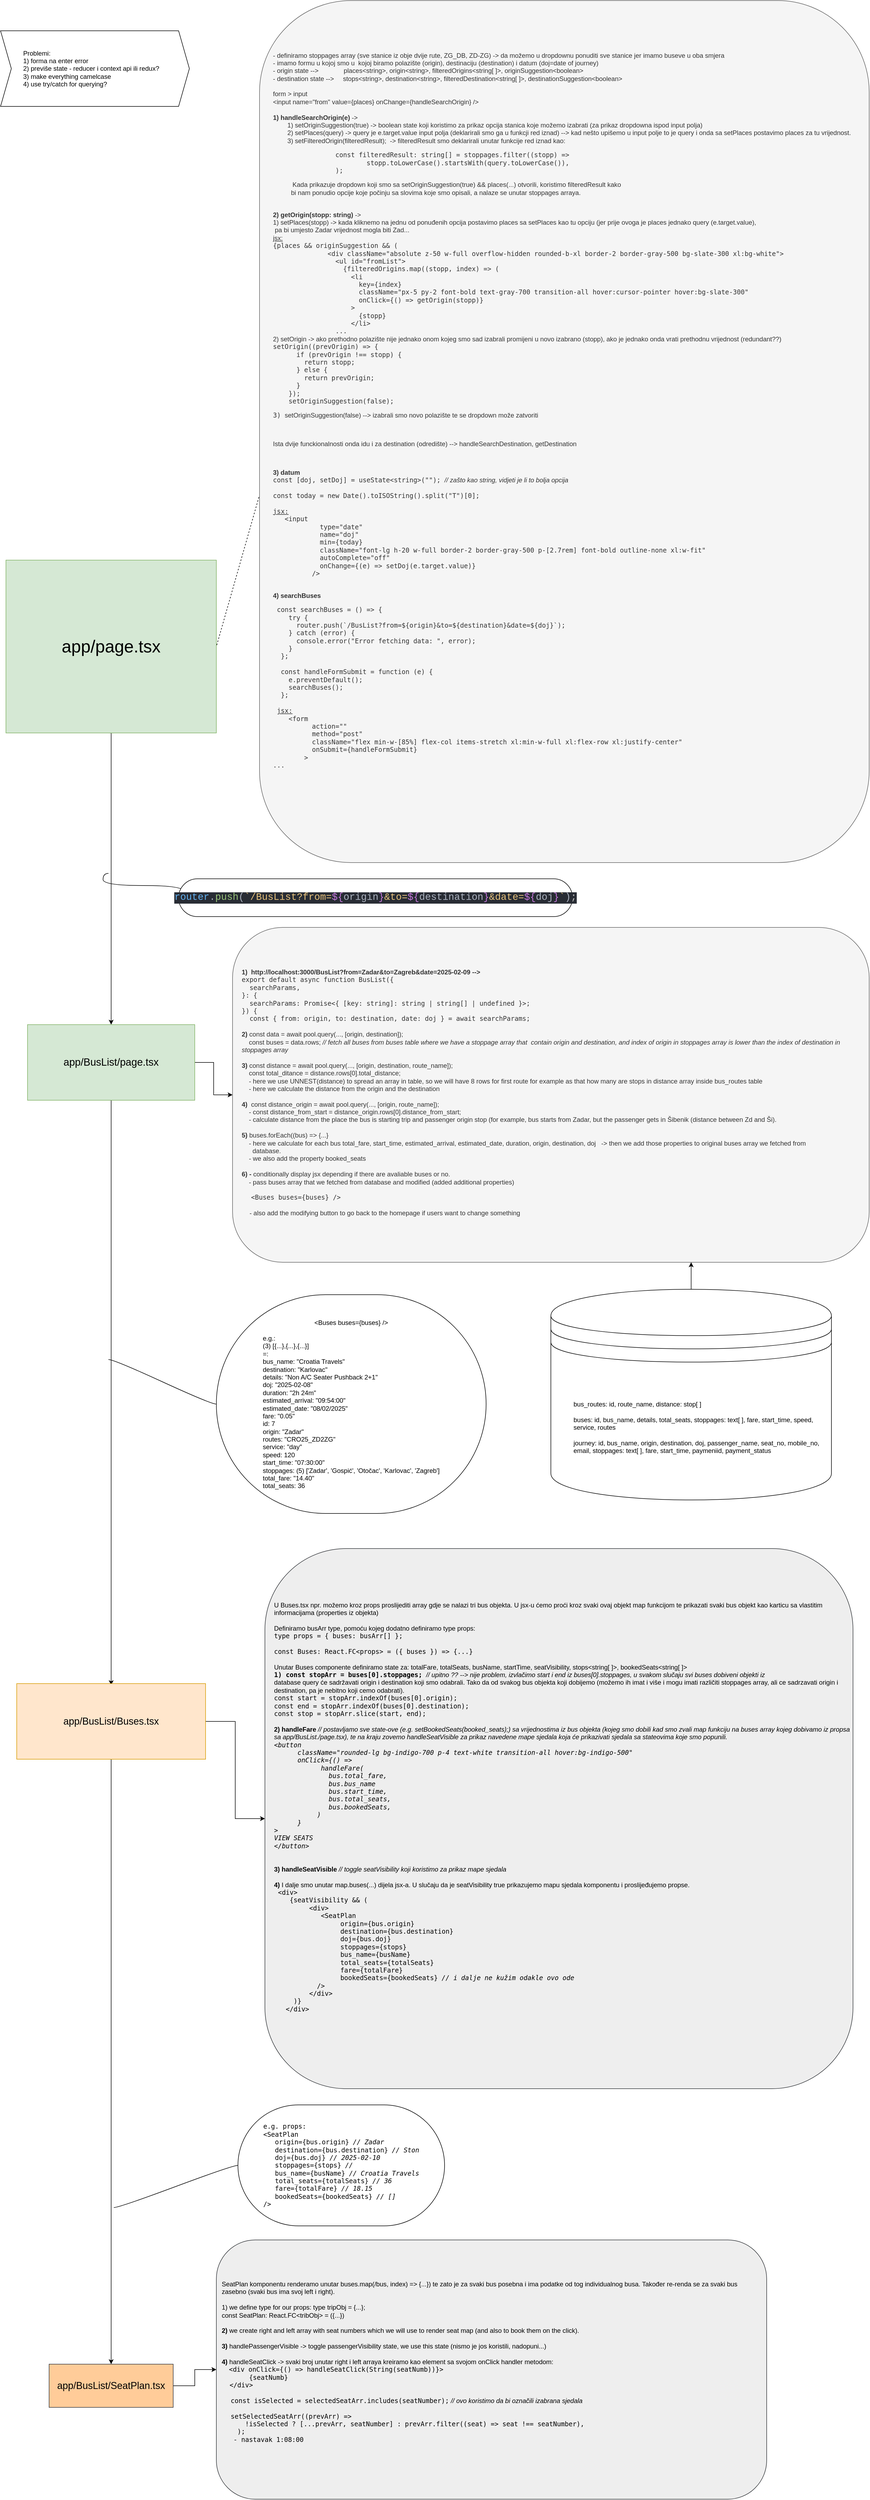 <mxfile version="26.0.11">
  <diagram name="Page-1" id="hDBnATX-_rqYMnIlR0UH">
    <mxGraphModel dx="1647" dy="5515" grid="1" gridSize="10" guides="1" tooltips="1" connect="1" arrows="1" fold="1" page="1" pageScale="1" pageWidth="827" pageHeight="1169" math="0" shadow="0">
      <root>
        <mxCell id="0" />
        <mxCell id="1" parent="0" />
        <mxCell id="zUcGBLIIrt0SRUpq_5Xp-20" style="edgeStyle=orthogonalEdgeStyle;rounded=0;orthogonalLoop=1;jettySize=auto;html=1;entryX=0.5;entryY=0;entryDx=0;entryDy=0;" parent="1" source="zUcGBLIIrt0SRUpq_5Xp-2" target="zUcGBLIIrt0SRUpq_5Xp-18" edge="1">
          <mxGeometry relative="1" as="geometry" />
        </mxCell>
        <mxCell id="zUcGBLIIrt0SRUpq_5Xp-2" value="&lt;font style=&quot;font-size: 32px;&quot;&gt;app/page.tsx&lt;/font&gt;" style="rounded=0;whiteSpace=wrap;html=1;fillColor=#d5e8d4;strokeColor=#82b366;align=center;" parent="1" vertex="1">
          <mxGeometry x="50" y="-3640" width="390" height="320" as="geometry" />
        </mxCell>
        <mxCell id="zUcGBLIIrt0SRUpq_5Xp-6" value="- definiramo stoppages array (sve stanice iz obje dvije rute, ZG_DB, ZD-ZG) -&amp;gt; da možemo u dropdownu ponuditi sve stanice jer imamo buseve u oba smjera&lt;br&gt;- imamo formu u kojoj smo u&amp;nbsp; kojoj biramo polazište (origin), destinaciju (destination) i datum (doj=date of journey)&lt;br&gt;- origin state --&amp;gt;&amp;nbsp; &amp;nbsp; &amp;nbsp; &amp;nbsp; &amp;nbsp; &amp;nbsp; &amp;nbsp; places&amp;lt;string&amp;gt;, origin&amp;lt;string&amp;gt;, filteredOrigins&amp;lt;string[ ]&amp;gt;, originSuggestion&amp;lt;boolean&amp;gt;&lt;br&gt;&lt;div&gt;- destination state --&amp;gt;&amp;nbsp; &amp;nbsp; &amp;nbsp;stops&amp;lt;string&amp;gt;, destination&amp;lt;string&amp;gt;, filteredDestination&amp;lt;string[ ]&amp;gt;, destinationSuggestion&amp;lt;boolean&amp;gt;&lt;br&gt;&lt;br&gt;form &amp;gt; input&lt;br&gt;&amp;lt;input name=&quot;from&quot; value={places} onChange={handleSearchOrigin} /&amp;gt;&lt;br&gt;&lt;br&gt;&lt;b&gt;1) handleSearchOrigin(e)&amp;nbsp;&lt;/b&gt;-&amp;gt;&amp;nbsp;&lt;br&gt;&lt;span style=&quot;white-space: pre;&quot;&gt;&#x9;&lt;/span&gt;1) setOriginSuggestion(true) -&amp;gt; boolean state koji koristimo za prikaz opcija stanica koje možemo izabrati (za prikaz dropdowna ispod input polja)&lt;br&gt;&lt;span style=&quot;white-space: pre;&quot;&gt;&#x9;&lt;/span&gt;2) setPlaces(query) -&amp;gt; query je e.target.value input polja (deklarirali smo ga u funkcji red iznad) --&amp;gt; kad nešto upišemo u input polje to je query i onda sa setPlaces postavimo places za tu vrijednost.&lt;br&gt;&lt;/div&gt;&lt;div&gt;&lt;span style=&quot;white-space: pre;&quot;&gt;&#x9;&lt;/span&gt;3) setFilteredOrigin(filteredResult);&amp;nbsp; -&amp;gt; filteredResult smo deklarirali unutar funkcije red iznad kao:&amp;nbsp;&lt;br&gt;&lt;pre&gt;&lt;span style=&quot;white-space: pre;&quot;&gt;&#x9;&lt;/span&gt;&lt;span style=&quot;white-space: pre;&quot;&gt;&#x9;&lt;/span&gt;&lt;span style=&quot;background-color: transparent;&quot;&gt;const filteredResult: string[] = stoppages.filter((stopp) =&amp;gt;&lt;br&gt;      &lt;span style=&quot;white-space: pre;&quot;&gt;&#x9;&lt;/span&gt;&lt;span style=&quot;white-space: pre;&quot;&gt;&#x9;&lt;/span&gt;&lt;span style=&quot;white-space: pre;&quot;&gt;&#x9;&lt;/span&gt;stopp.toLowerCase().startsWith(query.toLowerCase()),&lt;br&gt;    &lt;span style=&quot;white-space: pre;&quot;&gt;&#x9;&lt;/span&gt;&lt;span style=&quot;white-space: pre;&quot;&gt;&#x9;&lt;/span&gt;);&lt;/span&gt;&lt;/pre&gt;&lt;pre&gt;&lt;p&gt;&lt;span style=&quot;background-color: transparent;&quot;&gt;     &lt;font face=&quot;Helvetica&quot;&gt;Kada prikazuje dropdown koji smo sa setOriginSuggestion(true) &amp;amp;&amp;amp; places(...) otvorili, koristimo filteredResult kako &lt;br&gt;          bi nam ponudio opcije koje počinju sa slovima koje smo opisali, a nalaze se unutar stoppages arraya.&lt;br&gt;&lt;br&gt;&lt;/font&gt;&lt;/span&gt;&lt;/p&gt;&lt;p&gt;&lt;span style=&quot;background-color: transparent;&quot;&gt;&lt;b style=&quot;font-family: Helvetica;&quot;&gt;2) getOrigin(stopp: string) &lt;/b&gt;&lt;font face=&quot;Helvetica&quot;&gt;-&amp;gt;&lt;br&gt;1) setPlaces(stopp) -&amp;gt; kada kliknemo na jednu od ponuđenih opcija postavimo places sa setPlaces kao tu opciju (jer prije ovoga je places jednako query (e.target.value),&lt;br&gt; pa bi umjesto Zadar vrijednost mogla biti Zad...&lt;br&gt;&lt;u&gt;jsx:&lt;/u&gt;&lt;br&gt;&lt;/font&gt;&lt;font data-font-src=&quot;https://fonts.googleapis.com/css?family=Monospace&quot; face=&quot;Monospace&quot;&gt;{places &amp;amp;&amp;amp; originSuggestion &amp;amp;&amp;amp; (&lt;br&gt;              &amp;lt;div className=&quot;absolute z-50 w-full overflow-hidden rounded-b-xl border-2 border-gray-500 bg-slate-300 xl:bg-white&quot;&amp;gt;&lt;br&gt;                &amp;lt;ul id=&quot;fromList&quot;&amp;gt;&lt;br&gt;                  {filteredOrigins.map((stopp, index) =&amp;gt; (&lt;br&gt;                    &amp;lt;li&lt;br&gt;                      key={index}&lt;br&gt;                      className=&quot;px-5 py-2 font-bold text-gray-700 transition-all hover:cursor-pointer hover:bg-slate-300&quot;&lt;br&gt;                      onClick={() =&amp;gt; getOrigin(stopp)}&lt;br&gt;                    &amp;gt;&lt;br&gt;                      {stopp}&lt;br&gt;                    &amp;lt;/li&amp;gt;&lt;br&gt;                ...&lt;br&gt;&lt;/font&gt;&lt;font face=&quot;Helvetica&quot;&gt;2) setOrigin -&amp;gt; ako prethodno polazište nije jednako onom kojeg smo sad izabrali promijeni u novo izabrano (stopp), ako je jednako onda vrati prethodnu vrijednost (redundant??)&lt;br&gt;&lt;/font&gt;setOrigin((prevOrigin) =&amp;gt; {&lt;br&gt;      if (prevOrigin !== stopp) {&lt;br&gt;        return stopp;&lt;br&gt;      } else {&lt;br&gt;        return prevOrigin;&lt;br&gt;      }&lt;br&gt;    });&lt;br&gt;    setOriginSuggestion(false);&lt;font face=&quot;Helvetica&quot;&gt;&lt;br&gt;&lt;/font&gt;&lt;/span&gt;&lt;/p&gt;&lt;p&gt;&lt;span style=&quot;background-color: transparent;&quot;&gt;3) &lt;font face=&quot;Helvetica&quot;&gt;setOriginSuggestion(false) --&amp;gt; &lt;/font&gt;&lt;font face=&quot;Helvetica&quot;&gt;izabrali smo novo polazište te se dropdown može zatvoriti&lt;/font&gt;&lt;/span&gt;&lt;/p&gt;&lt;p&gt;&lt;span style=&quot;background-color: transparent;&quot;&gt;&lt;font face=&quot;Helvetica&quot;&gt;&lt;br&gt;&lt;/font&gt;&lt;/span&gt;&lt;/p&gt;&lt;p&gt;&lt;span style=&quot;background-color: transparent;&quot;&gt;&lt;font face=&quot;Helvetica&quot;&gt;Ista dvije funckionalnosti onda idu i za destination (odredište) --&amp;gt; handleSearchDestination, getDestination&lt;/font&gt;&lt;/span&gt;&lt;/p&gt;&lt;p&gt;&lt;span style=&quot;background-color: transparent;&quot;&gt;&lt;br&gt;&lt;/span&gt;&lt;/p&gt;&lt;p&gt;&lt;b&gt;&lt;font face=&quot;Helvetica&quot;&gt;3) datum&lt;/font&gt;&lt;br&gt;&lt;/b&gt;const [doj, setDoj] = useState&amp;lt;string&amp;gt;(&quot;&quot;); &lt;font face=&quot;Helvetica&quot;&gt;&lt;i&gt;// zašto kao string, vidjeti je li to bolja opcija&lt;/i&gt;&lt;/font&gt;&lt;br&gt;&lt;br&gt;const today = new Date().toISOString().split(&quot;T&quot;)[0];&lt;br&gt;&lt;br&gt;&lt;u&gt;jsx:&lt;/u&gt;&lt;br&gt; &lt;font data-font-src=&quot;https://fonts.googleapis.com/css?family=Monospace&quot; face=&quot;Monospace&quot;&gt;  &amp;lt;input&lt;br&gt;            type=&quot;date&quot;&lt;br&gt;            name=&quot;doj&quot;&lt;br&gt;            min={today}&lt;br&gt;            className=&quot;font-lg h-20 w-full border-2 border-gray-500 p-[2.7rem] font-bold outline-none xl:w-fit&quot;&lt;br&gt;            autoComplete=&quot;off&quot;&lt;br&gt;            onChange={(e) =&amp;gt; setDoj(e.target.value)}&lt;br&gt;          /&amp;gt;&lt;/font&gt;&lt;br&gt;&lt;/p&gt;&lt;p&gt;&lt;span style=&quot;background-color: transparent;&quot;&gt;&lt;br&gt;&lt;b&gt;&lt;font face=&quot;Helvetica&quot;&gt;4) searchBuses&lt;/font&gt;&lt;/b&gt;&lt;/span&gt;&lt;/p&gt;&lt;p&gt;&lt;span style=&quot;background-color: transparent;&quot;&gt; &lt;font data-font-src=&quot;https://fonts.googleapis.com/css?family=Monospace&quot; face=&quot;Monospace&quot;&gt;const searchBuses = () =&amp;gt; {&lt;br&gt;    try {&lt;br&gt;      router.push(`/BusList?from=${origin}&amp;amp;to=${destination}&amp;amp;date=${doj}`);&lt;br&gt;    } catch (error) {&lt;br&gt;      console.error(&quot;Error fetching data: &quot;, error); &lt;br&gt;    }&lt;br&gt;  };&lt;br&gt;&lt;br&gt;  const handleFormSubmit = function (e) {&lt;br&gt;    e.preventDefault();&lt;br&gt;    searchBuses();&lt;br&gt;  };&lt;br&gt;&lt;br&gt; &lt;u&gt;jsx:&lt;/u&gt;&lt;br&gt;    &amp;lt;form&lt;br&gt;          action=&quot;&quot;&lt;br&gt;          method=&quot;post&quot;&lt;br&gt;          className=&quot;flex min-w-[85%] flex-col items-stretch xl:min-w-full xl:flex-row xl:justify-center&quot;&lt;br&gt;          onSubmit={handleFormSubmit}&lt;br&gt;        &amp;gt;&lt;br&gt;...&lt;br&gt;&lt;br&gt;&lt;/font&gt;&lt;/span&gt;&lt;/p&gt;&lt;p&gt;&lt;span style=&quot;background-color: transparent;&quot;&gt;&lt;br&gt;&lt;/span&gt;&lt;/p&gt;&lt;span style=&quot;background-color: transparent;&quot;&gt;&lt;span style=&quot;white-space: pre;&quot;&gt;&#x9;&lt;/span&gt;&lt;span style=&quot;white-space: pre;&quot;&gt;&#x9;&lt;/span&gt;&lt;/span&gt;&lt;/pre&gt;&lt;/div&gt;" style="rounded=1;whiteSpace=wrap;html=1;align=left;spacingLeft=25;spacingRight=10;spacingTop=10;spacing=0;spacingBottom=10;fillColor=#f5f5f5;fontColor=#333333;strokeColor=#666666;" parent="1" vertex="1">
          <mxGeometry x="520" y="-4676" width="1130" height="1596" as="geometry" />
        </mxCell>
        <mxCell id="zUcGBLIIrt0SRUpq_5Xp-10" value="" style="endArrow=none;dashed=1;html=1;rounded=0;entryX=1;entryY=0.5;entryDx=0;entryDy=0;exitX=-0.001;exitY=0.576;exitDx=0;exitDy=0;exitPerimeter=0;" parent="1" source="zUcGBLIIrt0SRUpq_5Xp-6" target="zUcGBLIIrt0SRUpq_5Xp-2" edge="1">
          <mxGeometry width="50" height="50" relative="1" as="geometry">
            <mxPoint x="510" y="-3720" as="sourcePoint" />
            <mxPoint x="970" y="-3710" as="targetPoint" />
          </mxGeometry>
        </mxCell>
        <mxCell id="zUcGBLIIrt0SRUpq_5Xp-27" style="edgeStyle=orthogonalEdgeStyle;rounded=0;orthogonalLoop=1;jettySize=auto;html=1;" parent="1" source="zUcGBLIIrt0SRUpq_5Xp-18" target="zUcGBLIIrt0SRUpq_5Xp-28" edge="1">
          <mxGeometry relative="1" as="geometry">
            <mxPoint x="640" y="-2710" as="targetPoint" />
          </mxGeometry>
        </mxCell>
        <mxCell id="wEU0tcn83tqyCmN5frSI-1" style="edgeStyle=orthogonalEdgeStyle;rounded=0;orthogonalLoop=1;jettySize=auto;html=1;" parent="1" source="zUcGBLIIrt0SRUpq_5Xp-18" edge="1">
          <mxGeometry relative="1" as="geometry">
            <mxPoint x="245" y="-1557.143" as="targetPoint" />
          </mxGeometry>
        </mxCell>
        <mxCell id="zUcGBLIIrt0SRUpq_5Xp-18" value="&lt;font style=&quot;font-size: 19px;&quot;&gt;app/BusList/page.tsx&lt;/font&gt;" style="rounded=0;whiteSpace=wrap;html=1;fillColor=#d5e8d4;strokeColor=#82b366;" parent="1" vertex="1">
          <mxGeometry x="90" y="-2780" width="310" height="140" as="geometry" />
        </mxCell>
        <mxCell id="zUcGBLIIrt0SRUpq_5Xp-23" style="edgeStyle=entityRelationEdgeStyle;rounded=0;orthogonalLoop=1;jettySize=auto;html=1;startArrow=none;endArrow=none;segment=10;curved=1;sourcePerimeterSpacing=0;targetPerimeterSpacing=0;exitX=0;exitY=0.5;exitDx=0;exitDy=0;" parent="1" source="zUcGBLIIrt0SRUpq_5Xp-21" edge="1">
          <mxGeometry relative="1" as="geometry">
            <mxPoint x="240" y="-3060" as="targetPoint" />
            <mxPoint x="1100" y="-2970" as="sourcePoint" />
          </mxGeometry>
        </mxCell>
        <mxCell id="zUcGBLIIrt0SRUpq_5Xp-21" value="&lt;br&gt;&lt;div style=&quot;color: rgb(187, 187, 187); background-color: rgb(40, 44, 52); font-family: Consolas, &amp;quot;Courier New&amp;quot;, monospace; font-weight: normal; line-height: 19px; white-space: pre;&quot;&gt;&lt;div style=&quot;&quot;&gt;&lt;font style=&quot;font-size: 18px;&quot;&gt;&lt;span style=&quot;color: rgb(97, 175, 239);&quot;&gt;router&lt;/span&gt;&lt;span style=&quot;color: rgb(171, 178, 191);&quot;&gt;.&lt;/span&gt;&lt;span style=&quot;color: rgb(152, 195, 121);&quot;&gt;push&lt;/span&gt;&lt;span style=&quot;color: rgb(171, 178, 191);&quot;&gt;(&lt;/span&gt;&lt;span style=&quot;color: rgb(229, 192, 123);&quot;&gt;`/BusList?from=&lt;/span&gt;&lt;span style=&quot;color: rgb(198, 120, 221);&quot;&gt;${&lt;/span&gt;&lt;span style=&quot;color: rgb(171, 178, 191);&quot;&gt;origin&lt;/span&gt;&lt;span style=&quot;color: rgb(198, 120, 221);&quot;&gt;}&lt;/span&gt;&lt;span style=&quot;color: rgb(229, 192, 123);&quot;&gt;&amp;amp;to=&lt;/span&gt;&lt;span style=&quot;color: rgb(198, 120, 221);&quot;&gt;${&lt;/span&gt;&lt;span style=&quot;color: rgb(171, 178, 191);&quot;&gt;destination&lt;/span&gt;&lt;span style=&quot;color: rgb(198, 120, 221);&quot;&gt;}&lt;/span&gt;&lt;span style=&quot;color: rgb(229, 192, 123);&quot;&gt;&amp;amp;date=&lt;/span&gt;&lt;span style=&quot;color: rgb(198, 120, 221);&quot;&gt;${&lt;/span&gt;&lt;span style=&quot;color: rgb(171, 178, 191);&quot;&gt;doj&lt;/span&gt;&lt;span style=&quot;color: rgb(198, 120, 221);&quot;&gt;}&lt;/span&gt;&lt;span style=&quot;color: rgb(229, 192, 123);&quot;&gt;`&lt;/span&gt;&lt;span style=&quot;color: rgb(171, 178, 191);&quot;&gt;)&lt;/span&gt;&lt;span style=&quot;color: rgb(187, 187, 187);&quot;&gt;;&lt;/span&gt;&lt;/font&gt;&lt;/div&gt;&lt;/div&gt;&lt;div&gt;&lt;br/&gt;&lt;/div&gt;" style="whiteSpace=wrap;html=1;rounded=1;arcSize=50;align=center;verticalAlign=middle;strokeWidth=1;autosize=1;spacing=4;treeFolding=1;treeMoving=1;newEdgeStyle={&quot;edgeStyle&quot;:&quot;entityRelationEdgeStyle&quot;,&quot;startArrow&quot;:&quot;none&quot;,&quot;endArrow&quot;:&quot;none&quot;,&quot;segment&quot;:10,&quot;curved&quot;:1,&quot;sourcePerimeterSpacing&quot;:0,&quot;targetPerimeterSpacing&quot;:0};" parent="1" vertex="1" collapsed="1">
          <mxGeometry x="370" y="-3050" width="730" height="70" as="geometry" />
        </mxCell>
        <mxCell id="zUcGBLIIrt0SRUpq_5Xp-28" value="&lt;b&gt;1)&amp;nbsp;&amp;nbsp;http://localhost:3000/BusList?from=Zadar&amp;amp;to=Zagreb&amp;amp;date=2025-02-09 --&amp;gt;&lt;/b&gt;&lt;br&gt;&lt;span style=&quot;background-color: transparent;&quot;&gt;&lt;font face=&quot;monospace&quot;&gt;export default async function BusList({&lt;/font&gt;&lt;/span&gt;&lt;div&gt;&lt;font face=&quot;monospace&quot;&gt;&amp;nbsp; searchParams,&lt;/font&gt;&lt;/div&gt;&lt;div&gt;&lt;font face=&quot;monospace&quot;&gt;}: {&lt;/font&gt;&lt;/div&gt;&lt;div&gt;&lt;font face=&quot;monospace&quot;&gt;&amp;nbsp; searchParams: Promise&amp;lt;{ [key: string]: string | string[] | undefined }&amp;gt;;&lt;/font&gt;&lt;/div&gt;&lt;div&gt;&lt;font face=&quot;monospace&quot;&gt;}) {&lt;/font&gt;&lt;/div&gt;&lt;font face=&quot;monospace&quot;&gt;&lt;span style=&quot;background-color: transparent;&quot;&gt;&amp;nbsp; const { from: origin, to: destination, date: doj } = await searchParams;&lt;/span&gt;&amp;nbsp;&lt;/font&gt;&lt;div&gt;&lt;br&gt;&lt;/div&gt;&lt;div&gt;&lt;b&gt;2) &lt;/b&gt;const data = await pool.query(..., [origin, destination]);&lt;br&gt;&amp;nbsp; &amp;nbsp; const buses = data.rows; &lt;i&gt;// fetch all buses from buses table where we have a stoppage array that&amp;nbsp; contain origin and destination, and index of origin in stoppages array is lower than the index of destination in stoppages array&lt;/i&gt;&lt;/div&gt;&lt;div&gt;&lt;i&gt;&lt;br&gt;&lt;/i&gt;&lt;/div&gt;&lt;div&gt;&lt;b&gt;3)&lt;/b&gt; const distance = await pool.query(..., [origin, destination, route_name]);&lt;br&gt;&amp;nbsp; &amp;nbsp; const total_ditance = distance.rows[0].total_distance;&lt;br&gt;&amp;nbsp; &amp;nbsp; - here we use UNNEST(distance) to spread an array in table, so we will have 8 rows for first route for example as that how many are stops in distance array inside bus_routes table&lt;br&gt;&amp;nbsp; &amp;nbsp; - here we calculate the distance from the origin and the destination&lt;/div&gt;&lt;div&gt;&lt;br&gt;&lt;/div&gt;&lt;div&gt;&lt;b&gt;4)&lt;/b&gt;&amp;nbsp; const distance_origin = await pool.query(..., [origin, route_name]);&lt;br&gt;&amp;nbsp; &amp;nbsp; - const distance_from_start = distance_origin.rows[0].distance_from_start;&lt;br&gt;&amp;nbsp; &amp;nbsp; - calculate distance from the place the bus is starting trip and passenger origin stop (for example, bus starts from Zadar, but the passenger gets in Šibenik (distance between Zd and Ši).&lt;br&gt;&lt;br&gt;&lt;b&gt;5)&lt;/b&gt; buses.forEach((bus) =&amp;gt; {...}&lt;br&gt;&amp;nbsp; &amp;nbsp; - here we calculate for each bus total_fare, start_time, estimated_arrival, estimated_date, duration, origin, destination, doj&amp;nbsp; &amp;nbsp;-&amp;gt; then we add those properties to original buses array we fetched from&lt;br&gt;&amp;nbsp; &amp;nbsp; &amp;nbsp; database.&lt;br&gt;&amp;nbsp; &amp;nbsp; - we also add the property booked_seats&amp;nbsp;&lt;br&gt;&amp;nbsp; &amp;nbsp;&lt;br&gt;&lt;b&gt;6) -&amp;nbsp;&lt;/b&gt;conditionally display jsx depending if there are avaliable buses or no.&lt;br&gt;&amp;nbsp; &amp;nbsp; - pass buses array that we fetched from database and modified (added additional properties)&lt;br&gt;&amp;nbsp;&amp;nbsp;&lt;br&gt;&lt;b&gt;&amp;nbsp; &amp;nbsp;&lt;/b&gt;&lt;font style=&quot;&quot; data-font-src=&quot;https://fonts.googleapis.com/css?family=Monospace&quot; face=&quot;Monospace&quot;&gt;&lt;b&gt;&amp;nbsp;&lt;/b&gt;&amp;lt;Buses buses={buses} /&amp;gt;&lt;/font&gt;&lt;/div&gt;&lt;div&gt;&lt;font face=&quot;monospace&quot;&gt;&lt;b&gt;&lt;br&gt;&lt;/b&gt;&lt;/font&gt;&lt;/div&gt;&lt;div&gt;&lt;font style=&quot;font-weight: bold;&quot; face=&quot;monospace&quot;&gt;&amp;nbsp; &lt;/font&gt;&lt;font style=&quot;&quot; face=&quot;Helvetica&quot;&gt;- also add the modifying button to go back to the homepage if users want to change something&lt;/font&gt;&lt;br&gt;&lt;br&gt;&lt;/div&gt;" style="rounded=1;whiteSpace=wrap;html=1;fillColor=#f5f5f5;fontColor=#333333;strokeColor=#666666;align=left;spacingLeft=15;spacingTop=10;spacingRight=5;spacingBottom=5;" parent="1" vertex="1">
          <mxGeometry x="470" y="-2960" width="1180" height="620" as="geometry" />
        </mxCell>
        <mxCell id="zUcGBLIIrt0SRUpq_5Xp-30" value="&lt;blockquote style=&quot;margin: 0 0 0 40px; border: none; padding: 0px;&quot;&gt;Problemi:&amp;nbsp;&lt;div&gt;1) forma na enter error&lt;/div&gt;&lt;div&gt;2) previše state - reducer i context api ili redux?&lt;br&gt;3) make everything camelcase&lt;br&gt;4) use try/catch for querying?&lt;/div&gt;&lt;/blockquote&gt;" style="shape=step;perimeter=stepPerimeter;whiteSpace=wrap;html=1;fixedSize=1;align=left;" parent="1" vertex="1">
          <mxGeometry x="40" y="-4620" width="350" height="140" as="geometry" />
        </mxCell>
        <mxCell id="zUcGBLIIrt0SRUpq_5Xp-32" style="edgeStyle=orthogonalEdgeStyle;rounded=0;orthogonalLoop=1;jettySize=auto;html=1;" parent="1" source="zUcGBLIIrt0SRUpq_5Xp-31" target="zUcGBLIIrt0SRUpq_5Xp-28" edge="1">
          <mxGeometry relative="1" as="geometry">
            <Array as="points">
              <mxPoint x="1310" y="-2360" />
              <mxPoint x="730" y="-2360" />
            </Array>
          </mxGeometry>
        </mxCell>
        <mxCell id="zUcGBLIIrt0SRUpq_5Xp-31" value="&lt;blockquote style=&quot;margin: 0 0 0 40px; border: none; padding: 0px;&quot;&gt;bus_routes: id, route_name, distance: stop[ ]&lt;div&gt;&lt;br&gt;&lt;/div&gt;&lt;div&gt;buses: id, bus_name, details, total_seats, stoppages: text[ ], fare, start_time, speed, service, routes&lt;/div&gt;&lt;div&gt;&lt;br&gt;&lt;/div&gt;&lt;div&gt;journey: id, bus_name, origin, destination, doj, passenger_name, seat_no, mobile_no, email, stoppages: text[ ], fare, start_time, paymeniid, payment_status&lt;/div&gt;&lt;/blockquote&gt;" style="shape=datastore;whiteSpace=wrap;html=1;align=left;" parent="1" vertex="1">
          <mxGeometry x="1060" y="-2290" width="520" height="390" as="geometry" />
        </mxCell>
        <mxCell id="wEU0tcn83tqyCmN5frSI-4" style="edgeStyle=orthogonalEdgeStyle;rounded=0;orthogonalLoop=1;jettySize=auto;html=1;" parent="1" source="wEU0tcn83tqyCmN5frSI-2" target="wEU0tcn83tqyCmN5frSI-5" edge="1">
          <mxGeometry relative="1" as="geometry">
            <mxPoint x="590" y="-1490" as="targetPoint" />
          </mxGeometry>
        </mxCell>
        <mxCell id="wEU0tcn83tqyCmN5frSI-18" style="edgeStyle=orthogonalEdgeStyle;rounded=0;orthogonalLoop=1;jettySize=auto;html=1;" parent="1" source="wEU0tcn83tqyCmN5frSI-2" target="wEU0tcn83tqyCmN5frSI-16" edge="1">
          <mxGeometry relative="1" as="geometry" />
        </mxCell>
        <mxCell id="wEU0tcn83tqyCmN5frSI-2" value="&lt;font style=&quot;font-size: 18px;&quot;&gt;app/BusList/Buses.tsx&lt;/font&gt;" style="rounded=0;whiteSpace=wrap;html=1;fillColor=#ffe6cc;strokeColor=#d79b00;" parent="1" vertex="1">
          <mxGeometry x="70" y="-1560" width="350" height="140" as="geometry" />
        </mxCell>
        <mxCell id="wEU0tcn83tqyCmN5frSI-5" value="&lt;font face=&quot;Helvetica&quot;&gt;U Buses.tsx npr. možemo kroz props proslijediti array gdje se nalazi tri bus objekta. U jsx-u ćemo proći kroz svaki ovaj objekt map funkcijom te prikazati svaki bus objekt kao karticu sa vlastitim informacijama (properties iz objekta)&lt;br&gt;&lt;/font&gt;&lt;br&gt;Definiramo busArr type, pomoću kojeg dodatno definiramo type props:&lt;br&gt;&lt;font data-font-src=&quot;https://fonts.googleapis.com/css?family=Monospace&quot; face=&quot;Monospace&quot;&gt;type props = { buses: busArr[] };&lt;br&gt;&lt;/font&gt;&lt;br&gt;&lt;font data-font-src=&quot;https://fonts.googleapis.com/css?family=Monospace&quot; face=&quot;Monospace&quot;&gt;const Buses: React.FC&amp;lt;props&amp;gt; = ({ buses }) =&amp;gt; {...}&lt;/font&gt;&lt;br&gt;&lt;div&gt;&lt;br&gt;Unutar Buses componente definiramo state za: totalFare, totalSeats, busName, startTime, seatVisibility, stops&amp;lt;string[ ]&amp;gt;, bookedSeats&amp;lt;string[ ]&amp;gt;&lt;br&gt;&lt;font face=&quot;monospace&quot;&gt;&lt;b&gt;1)&lt;/b&gt; &lt;b&gt;const stopArr = buses[0].stoppages; &lt;/b&gt;&lt;/font&gt;&lt;font face=&quot;Helvetica&quot;&gt;&lt;i style=&quot;&quot;&gt;// upitno ?? --&amp;gt; nije problem, izvlačimo start i end iz buses[0].stoppages, u svakom slučaju svi buses dobiveni objekti iz&lt;br&gt;&lt;/i&gt;database query će sadržavati origin i destination koji smo odabrali. Tako da od svakog bus objekta koji dobijemo (možemo ih imat i više i mogu imati različiti stoppages array, ali ce sadrzavati origin i destination, pa je nebitno koji cemo odabrati).&lt;/font&gt;&lt;br&gt;&lt;div style=&quot;font-family: monospace;&quot;&gt;const start = stopArr.indexOf(buses[0].origin);&lt;/div&gt;&lt;div style=&quot;font-family: monospace;&quot;&gt;const end = stopArr.indexOf(buses[0].destination);&lt;/div&gt;&lt;div style=&quot;font-family: monospace;&quot;&gt;const stop = stopArr.slice(start, end);&lt;/div&gt;&lt;br&gt;&lt;b style=&quot;font-family: Helvetica;&quot;&gt;2) handleFare &lt;/b&gt;&lt;i style=&quot;&quot;&gt;// postavljamo sve state-ove (e.g. setBookedSeats(booked_seats);) sa vrijednostima iz bus objekta (kojeg smo dobili kad smo zvali map funkciju na buses array kojeg dobivamo iz propsa sa app/BusList./page.tsx), te na kraju zovemo handleSeatVisible za prikaz navedene mape sjedala koja će prikazivati sjedala sa stateovima koje smo popunili.&lt;br&gt;&lt;div style=&quot;&quot;&gt;&lt;font data-font-src=&quot;https://fonts.googleapis.com/css?family=Monospace&quot; face=&quot;Monospace&quot;&gt;&amp;lt;button&lt;/font&gt;&lt;/div&gt;&lt;div style=&quot;&quot;&gt;&lt;font data-font-src=&quot;https://fonts.googleapis.com/css?family=Monospace&quot; face=&quot;Monospace&quot;&gt;&amp;nbsp; &amp;nbsp; &amp;nbsp; className=&quot;rounded-lg bg-indigo-700 p-4 text-white transition-all hover:bg-indigo-500&quot;&lt;/font&gt;&lt;/div&gt;&lt;div style=&quot;&quot;&gt;&lt;font data-font-src=&quot;https://fonts.googleapis.com/css?family=Monospace&quot; face=&quot;Monospace&quot;&gt;&amp;nbsp; &amp;nbsp; &amp;nbsp; onClick={() =&amp;gt;&lt;/font&gt;&lt;/div&gt;&lt;div style=&quot;&quot;&gt;&lt;font data-font-src=&quot;https://fonts.googleapis.com/css?family=Monospace&quot; face=&quot;Monospace&quot;&gt;&amp;nbsp; &amp;nbsp; &amp;nbsp; &amp;nbsp; &amp;nbsp; &amp;nbsp; handleFare(&lt;/font&gt;&lt;/div&gt;&lt;div style=&quot;&quot;&gt;&lt;font data-font-src=&quot;https://fonts.googleapis.com/css?family=Monospace&quot; face=&quot;Monospace&quot;&gt;&amp;nbsp; &amp;nbsp; &amp;nbsp; &amp;nbsp; &amp;nbsp; &amp;nbsp; &amp;nbsp; bus.total_fare,&lt;/font&gt;&lt;/div&gt;&lt;div style=&quot;&quot;&gt;&lt;font data-font-src=&quot;https://fonts.googleapis.com/css?family=Monospace&quot; face=&quot;Monospace&quot;&gt;&amp;nbsp; &amp;nbsp; &amp;nbsp; &amp;nbsp; &amp;nbsp; &amp;nbsp; &amp;nbsp; bus.bus_name&lt;br&gt;&lt;/font&gt;&lt;span style=&quot;font-family: monospace; background-color: transparent; color: light-dark(rgb(0, 0, 0), rgb(255, 255, 255));&quot;&gt;&amp;nbsp; &amp;nbsp; &amp;nbsp; &amp;nbsp; &amp;nbsp; &amp;nbsp; &amp;nbsp; bus.start_time,&lt;/span&gt;&lt;span style=&quot;font-family: monospace; background-color: transparent; color: light-dark(rgb(0, 0, 0), rgb(255, 255, 255));&quot;&gt;&amp;nbsp;&lt;br&gt;&amp;nbsp; &amp;nbsp; &amp;nbsp; &amp;nbsp; &amp;nbsp; &amp;nbsp; &amp;nbsp; bus.total_seats,&lt;/span&gt;&lt;/div&gt;&lt;div style=&quot;&quot;&gt;&lt;font data-font-src=&quot;https://fonts.googleapis.com/css?family=Monospace&quot; face=&quot;Monospace&quot;&gt;&amp;nbsp; &amp;nbsp; &amp;nbsp; &amp;nbsp; &amp;nbsp; &amp;nbsp; &amp;nbsp; bus.bookedSeats,&lt;/font&gt;&lt;/div&gt;&lt;div style=&quot;&quot;&gt;&lt;font data-font-src=&quot;https://fonts.googleapis.com/css?family=Monospace&quot; face=&quot;Monospace&quot;&gt;&amp;nbsp; &amp;nbsp; &amp;nbsp; &amp;nbsp; &amp;nbsp; &amp;nbsp;)&lt;/font&gt;&lt;/div&gt;&lt;div style=&quot;&quot;&gt;&lt;font data-font-src=&quot;https://fonts.googleapis.com/css?family=Monospace&quot; face=&quot;Monospace&quot;&gt;&amp;nbsp; &amp;nbsp; &amp;nbsp; }&lt;/font&gt;&lt;/div&gt;&lt;div style=&quot;&quot;&gt;&lt;font data-font-src=&quot;https://fonts.googleapis.com/css?family=Monospace&quot; face=&quot;Monospace&quot;&gt;&amp;gt;&lt;br&gt;&lt;/font&gt;&lt;span style=&quot;font-family: monospace; background-color: transparent; color: light-dark(rgb(0, 0, 0), rgb(255, 255, 255));&quot;&gt;VIEW SEATS&lt;/span&gt;&lt;/div&gt;&lt;div style=&quot;&quot;&gt;&lt;font data-font-src=&quot;https://fonts.googleapis.com/css?family=Monospace&quot; face=&quot;Monospace&quot;&gt;&amp;lt;/button&amp;gt;&lt;/font&gt;&lt;/div&gt;&lt;br&gt;&lt;/i&gt;&lt;/div&gt;&lt;div&gt;&lt;i&gt;&lt;font face=&quot;Helvetica&quot;&gt;&lt;br&gt;&lt;/font&gt;&lt;/i&gt;&lt;/div&gt;&lt;div&gt;&lt;font face=&quot;Helvetica&quot;&gt;&lt;b style=&quot;&quot;&gt;3) handleSeatVisible &lt;/b&gt;&lt;i style=&quot;&quot;&gt;// toggle seatVisibility koji koristimo za prikaz mape sjedala&lt;/i&gt;&lt;/font&gt;&lt;/div&gt;&lt;div&gt;&lt;font face=&quot;Helvetica&quot;&gt;&lt;i style=&quot;&quot;&gt;&lt;br&gt;&lt;/i&gt;&lt;/font&gt;&lt;/div&gt;&lt;div&gt;&lt;font face=&quot;Helvetica&quot;&gt;&lt;b style=&quot;&quot;&gt;4) &lt;/b&gt;I dalje smo unutar map.buses(...) dijela jsx-a. U slučaju da je seatVisibility true prikazujemo mapu sjedala komponentu i proslijeđujemo propse.&lt;/font&gt;&lt;/div&gt;&lt;div&gt;&lt;font face=&quot;monospace&quot;&gt;&lt;div style=&quot;&quot;&gt;&amp;nbsp;&amp;lt;div&amp;gt;&lt;/div&gt;&lt;div style=&quot;&quot;&gt;&amp;nbsp; &amp;nbsp; {seatVisibility &amp;amp;&amp;amp; (&lt;/div&gt;&lt;div style=&quot;&quot;&gt;&amp;nbsp; &amp;nbsp; &amp;nbsp; &amp;nbsp; &amp;nbsp;&amp;lt;div&amp;gt;&lt;/div&gt;&lt;div style=&quot;&quot;&gt;&amp;nbsp; &amp;nbsp; &amp;nbsp; &amp;nbsp; &amp;nbsp; &amp;nbsp; &amp;lt;SeatPlan&lt;/div&gt;&lt;div style=&quot;&quot;&gt;&amp;nbsp; &amp;nbsp; &amp;nbsp; &amp;nbsp; &amp;nbsp; &amp;nbsp; &amp;nbsp; &amp;nbsp; &amp;nbsp;origin={bus.origin}&lt;/div&gt;&lt;div style=&quot;&quot;&gt;&amp;nbsp; &amp;nbsp; &amp;nbsp; &amp;nbsp; &amp;nbsp; &amp;nbsp; &amp;nbsp; &amp;nbsp; &amp;nbsp;destination={bus.destination}&lt;/div&gt;&lt;div style=&quot;&quot;&gt;&amp;nbsp; &amp;nbsp; &amp;nbsp; &amp;nbsp; &amp;nbsp; &amp;nbsp; &amp;nbsp; &amp;nbsp; &amp;nbsp;doj={bus.doj}&lt;/div&gt;&lt;div style=&quot;&quot;&gt;&amp;nbsp; &amp;nbsp; &amp;nbsp; &amp;nbsp; &amp;nbsp; &amp;nbsp; &amp;nbsp; &amp;nbsp; &amp;nbsp;stoppages={stops}&lt;/div&gt;&lt;div style=&quot;&quot;&gt;&amp;nbsp; &amp;nbsp; &amp;nbsp; &amp;nbsp; &amp;nbsp; &amp;nbsp; &amp;nbsp; &amp;nbsp; &amp;nbsp;bus_name={busName}&lt;/div&gt;&lt;div style=&quot;&quot;&gt;&amp;nbsp; &amp;nbsp; &amp;nbsp; &amp;nbsp; &amp;nbsp; &amp;nbsp; &amp;nbsp; &amp;nbsp; &amp;nbsp;total_seats={totalSeats}&lt;/div&gt;&lt;div style=&quot;&quot;&gt;&amp;nbsp; &amp;nbsp; &amp;nbsp; &amp;nbsp; &amp;nbsp; &amp;nbsp; &amp;nbsp; &amp;nbsp; &amp;nbsp;fare={totalFare}&lt;/div&gt;&lt;div style=&quot;&quot;&gt;&amp;nbsp; &amp;nbsp; &amp;nbsp; &amp;nbsp; &amp;nbsp; &amp;nbsp; &amp;nbsp; &amp;nbsp; &amp;nbsp;bookedSeats={bookedSeats} &lt;i&gt;// i dalje ne kužim odakle ovo ode&lt;/i&gt;&lt;/div&gt;&lt;div style=&quot;&quot;&gt;&amp;nbsp; &amp;nbsp; &amp;nbsp; &amp;nbsp; &amp;nbsp; &amp;nbsp;/&amp;gt;&lt;/div&gt;&lt;div style=&quot;&quot;&gt;&amp;nbsp; &amp;nbsp; &amp;nbsp; &amp;nbsp; &amp;nbsp;&amp;lt;/div&amp;gt;&lt;/div&gt;&lt;div style=&quot;&quot;&gt;&amp;nbsp; &amp;nbsp; &amp;nbsp;)}&lt;/div&gt;&lt;div style=&quot;&quot;&gt;&amp;nbsp; &amp;nbsp;&amp;lt;/div&amp;gt;&lt;/div&gt;&lt;/font&gt;&lt;/div&gt;&lt;div&gt;&lt;font face=&quot;monospace&quot;&gt;&lt;i&gt;&lt;br&gt;&lt;/i&gt;&lt;br&gt;&lt;br&gt;&lt;/font&gt;&lt;/div&gt;" style="rounded=1;whiteSpace=wrap;html=1;fillColor=#eeeeee;strokeColor=#36393d;align=left;spacingBottom=5;spacingLeft=15;spacingTop=5;spacingRight=5;" parent="1" vertex="1">
          <mxGeometry x="530" y="-1810" width="1090" height="1000" as="geometry" />
        </mxCell>
        <mxCell id="wEU0tcn83tqyCmN5frSI-9" value="&amp;lt;Buses buses={buses} /&amp;gt;&lt;div&gt;&lt;br&gt;&lt;/div&gt;&lt;div style=&quot;text-align: left;&quot;&gt;e.g.:&lt;br&gt;(3) [{...},{...},{...}]&lt;br&gt;=:&lt;/div&gt;&lt;div style=&quot;text-align: left;&quot;&gt;&lt;div&gt;bus_name&lt;span style=&quot;background-color: transparent; color: light-dark(rgb(0, 0, 0), rgb(255, 255, 255));&quot;&gt;:&amp;nbsp;&lt;/span&gt;&lt;span style=&quot;background-color: transparent; color: light-dark(rgb(0, 0, 0), rgb(255, 255, 255));&quot;&gt;&quot;Croatia Travels&quot;&lt;/span&gt;&lt;/div&gt;&lt;div&gt;destination&lt;span style=&quot;background-color: transparent; color: light-dark(rgb(0, 0, 0), rgb(255, 255, 255));&quot;&gt;:&amp;nbsp;&lt;/span&gt;&lt;span style=&quot;background-color: transparent; color: light-dark(rgb(0, 0, 0), rgb(255, 255, 255));&quot;&gt;&quot;Karlovac&quot;&lt;/span&gt;&lt;/div&gt;&lt;div&gt;details&lt;span style=&quot;background-color: transparent; color: light-dark(rgb(0, 0, 0), rgb(255, 255, 255));&quot;&gt;:&amp;nbsp;&lt;/span&gt;&lt;span style=&quot;background-color: transparent; color: light-dark(rgb(0, 0, 0), rgb(255, 255, 255));&quot;&gt;&quot;Non A/C Seater Pushback 2+1&quot;&lt;/span&gt;&lt;/div&gt;&lt;div&gt;doj&lt;span style=&quot;background-color: transparent; color: light-dark(rgb(0, 0, 0), rgb(255, 255, 255));&quot;&gt;:&amp;nbsp;&lt;/span&gt;&lt;span style=&quot;background-color: transparent; color: light-dark(rgb(0, 0, 0), rgb(255, 255, 255));&quot;&gt;&quot;2025-02-08&quot;&lt;/span&gt;&lt;/div&gt;&lt;div&gt;duration&lt;span style=&quot;background-color: transparent; color: light-dark(rgb(0, 0, 0), rgb(255, 255, 255));&quot;&gt;:&amp;nbsp;&lt;/span&gt;&lt;span style=&quot;background-color: transparent; color: light-dark(rgb(0, 0, 0), rgb(255, 255, 255));&quot;&gt;&quot;2h 24m&quot;&lt;/span&gt;&lt;/div&gt;&lt;div&gt;estimated_arrival&lt;span style=&quot;background-color: transparent; color: light-dark(rgb(0, 0, 0), rgb(255, 255, 255));&quot;&gt;:&amp;nbsp;&lt;/span&gt;&lt;span style=&quot;background-color: transparent; color: light-dark(rgb(0, 0, 0), rgb(255, 255, 255));&quot;&gt;&quot;09:54:00&quot;&lt;/span&gt;&lt;/div&gt;&lt;div&gt;estimated_date&lt;span style=&quot;background-color: transparent; color: light-dark(rgb(0, 0, 0), rgb(255, 255, 255));&quot;&gt;:&amp;nbsp;&lt;/span&gt;&lt;span style=&quot;background-color: transparent; color: light-dark(rgb(0, 0, 0), rgb(255, 255, 255));&quot;&gt;&quot;08/02/2025&quot;&lt;/span&gt;&lt;/div&gt;&lt;div&gt;fare&lt;span style=&quot;background-color: transparent; color: light-dark(rgb(0, 0, 0), rgb(255, 255, 255));&quot;&gt;:&amp;nbsp;&lt;/span&gt;&lt;span style=&quot;background-color: transparent; color: light-dark(rgb(0, 0, 0), rgb(255, 255, 255));&quot;&gt;&quot;0.05&quot;&lt;/span&gt;&lt;/div&gt;&lt;div&gt;id&lt;span style=&quot;background-color: transparent; color: light-dark(rgb(0, 0, 0), rgb(255, 255, 255));&quot;&gt;:&amp;nbsp;&lt;/span&gt;&lt;span style=&quot;background-color: transparent; color: light-dark(rgb(0, 0, 0), rgb(255, 255, 255));&quot;&gt;7&lt;/span&gt;&lt;/div&gt;&lt;div&gt;origin&lt;span style=&quot;background-color: transparent; color: light-dark(rgb(0, 0, 0), rgb(255, 255, 255));&quot;&gt;:&amp;nbsp;&lt;/span&gt;&lt;span style=&quot;background-color: transparent; color: light-dark(rgb(0, 0, 0), rgb(255, 255, 255));&quot;&gt;&quot;Zadar&quot;&lt;/span&gt;&lt;/div&gt;&lt;div&gt;routes&lt;span style=&quot;background-color: transparent; color: light-dark(rgb(0, 0, 0), rgb(255, 255, 255));&quot;&gt;:&amp;nbsp;&lt;/span&gt;&lt;span style=&quot;background-color: transparent; color: light-dark(rgb(0, 0, 0), rgb(255, 255, 255));&quot;&gt;&quot;CRO25_ZD2ZG&quot;&lt;/span&gt;&lt;/div&gt;&lt;div&gt;service&lt;span style=&quot;background-color: transparent; color: light-dark(rgb(0, 0, 0), rgb(255, 255, 255));&quot;&gt;:&amp;nbsp;&lt;/span&gt;&lt;span style=&quot;background-color: transparent; color: light-dark(rgb(0, 0, 0), rgb(255, 255, 255));&quot;&gt;&quot;day&quot;&lt;/span&gt;&lt;/div&gt;&lt;div&gt;speed&lt;span style=&quot;background-color: transparent; color: light-dark(rgb(0, 0, 0), rgb(255, 255, 255));&quot;&gt;:&amp;nbsp;&lt;/span&gt;&lt;span style=&quot;background-color: transparent; color: light-dark(rgb(0, 0, 0), rgb(255, 255, 255));&quot;&gt;120&lt;/span&gt;&lt;/div&gt;&lt;div&gt;start_time&lt;span style=&quot;background-color: transparent; color: light-dark(rgb(0, 0, 0), rgb(255, 255, 255));&quot;&gt;:&amp;nbsp;&lt;/span&gt;&lt;span style=&quot;background-color: transparent; color: light-dark(rgb(0, 0, 0), rgb(255, 255, 255));&quot;&gt;&quot;07:30:00&quot;&lt;/span&gt;&lt;/div&gt;&lt;div&gt;stoppages&lt;span style=&quot;background-color: transparent; color: light-dark(rgb(0, 0, 0), rgb(255, 255, 255));&quot;&gt;:&amp;nbsp;&lt;/span&gt;&lt;span style=&quot;background-color: transparent; color: light-dark(rgb(0, 0, 0), rgb(255, 255, 255));&quot;&gt;(5) [&#39;Zadar&#39;, &#39;Gospić&#39;, &#39;Otočac&#39;, &#39;Karlovac&#39;, &#39;Zagreb&#39;]&lt;/span&gt;&lt;/div&gt;&lt;div&gt;total_fare&lt;span style=&quot;background-color: transparent; color: light-dark(rgb(0, 0, 0), rgb(255, 255, 255));&quot;&gt;:&amp;nbsp;&lt;/span&gt;&lt;span style=&quot;background-color: transparent; color: light-dark(rgb(0, 0, 0), rgb(255, 255, 255));&quot;&gt;&quot;14.40&quot;&lt;/span&gt;&lt;/div&gt;&lt;div&gt;total_seats&lt;span style=&quot;background-color: transparent; color: light-dark(rgb(0, 0, 0), rgb(255, 255, 255));&quot;&gt;:&amp;nbsp;&lt;/span&gt;&lt;span style=&quot;background-color: transparent; color: light-dark(rgb(0, 0, 0), rgb(255, 255, 255));&quot;&gt;36&lt;/span&gt;&lt;/div&gt;&lt;/div&gt;" style="whiteSpace=wrap;html=1;rounded=1;arcSize=50;align=center;verticalAlign=middle;strokeWidth=1;autosize=1;spacing=4;treeFolding=1;treeMoving=1;newEdgeStyle={&quot;edgeStyle&quot;:&quot;entityRelationEdgeStyle&quot;,&quot;startArrow&quot;:&quot;none&quot;,&quot;endArrow&quot;:&quot;none&quot;,&quot;segment&quot;:10,&quot;curved&quot;:1,&quot;sourcePerimeterSpacing&quot;:0,&quot;targetPerimeterSpacing&quot;:0};" parent="1" vertex="1">
          <mxGeometry x="440" y="-2280" width="500" height="405" as="geometry" />
        </mxCell>
        <mxCell id="wEU0tcn83tqyCmN5frSI-10" value="" style="edgeStyle=entityRelationEdgeStyle;startArrow=none;endArrow=none;segment=10;curved=1;sourcePerimeterSpacing=0;targetPerimeterSpacing=0;rounded=0;" parent="1" target="wEU0tcn83tqyCmN5frSI-9" edge="1">
          <mxGeometry relative="1" as="geometry">
            <mxPoint x="240" y="-2160" as="sourcePoint" />
          </mxGeometry>
        </mxCell>
        <mxCell id="wEU0tcn83tqyCmN5frSI-13" value="&lt;div style=&quot;font-family: monospace; text-align: left;&quot;&gt;e.g. props:&lt;br&gt;&amp;lt;SeatPlan&lt;/div&gt;&lt;div style=&quot;font-family: monospace; text-align: left;&quot;&gt;&amp;nbsp; &amp;nbsp;origin={bus.origin} &lt;i&gt;// Zadar&lt;/i&gt;&lt;/div&gt;&lt;div style=&quot;font-family: monospace; text-align: left;&quot;&gt;&amp;nbsp; &amp;nbsp;destination={bus.destination} &lt;i&gt;// Ston&lt;/i&gt;&lt;/div&gt;&lt;div style=&quot;font-family: monospace; text-align: left;&quot;&gt;&amp;nbsp; &amp;nbsp;doj={bus.doj} &lt;i&gt;// 2025-02-10&lt;/i&gt;&lt;/div&gt;&lt;div style=&quot;font-family: monospace; text-align: left;&quot;&gt;&amp;nbsp; &amp;nbsp;stoppages={stops} &lt;i&gt;//&amp;nbsp;&lt;/i&gt;&lt;/div&gt;&lt;div style=&quot;font-family: monospace; text-align: left;&quot;&gt;&amp;nbsp; &amp;nbsp;bus_name={busName} &lt;i&gt;//&amp;nbsp;&lt;/i&gt;&lt;i style=&quot;background-color: transparent; color: light-dark(rgb(0, 0, 0), rgb(255, 255, 255));&quot;&gt;Croatia Travels&lt;/i&gt;&lt;/div&gt;&lt;div style=&quot;font-family: monospace; text-align: left;&quot;&gt;&amp;nbsp; &amp;nbsp;total_seats={totalSeats} &lt;i&gt;// 36&lt;/i&gt;&lt;/div&gt;&lt;div style=&quot;font-family: monospace; text-align: left;&quot;&gt;&amp;nbsp; &amp;nbsp;fare={totalFare} &lt;i&gt;// 18.15&lt;/i&gt;&lt;/div&gt;&lt;div style=&quot;font-family: monospace; text-align: left;&quot;&gt;&amp;nbsp; &amp;nbsp;bookedSeats={bookedSeats} &lt;i&gt;// []&amp;nbsp;&lt;/i&gt;&lt;/div&gt;&lt;div style=&quot;font-family: monospace; text-align: left;&quot;&gt;/&amp;gt;&lt;/div&gt;" style="whiteSpace=wrap;html=1;rounded=1;arcSize=50;align=center;verticalAlign=middle;strokeWidth=1;autosize=1;spacing=4;treeFolding=1;treeMoving=1;newEdgeStyle={&quot;edgeStyle&quot;:&quot;entityRelationEdgeStyle&quot;,&quot;startArrow&quot;:&quot;none&quot;,&quot;endArrow&quot;:&quot;none&quot;,&quot;segment&quot;:10,&quot;curved&quot;:1,&quot;sourcePerimeterSpacing&quot;:0,&quot;targetPerimeterSpacing&quot;:0};" parent="1" vertex="1">
          <mxGeometry x="480" y="-780" width="383" height="224" as="geometry" />
        </mxCell>
        <mxCell id="wEU0tcn83tqyCmN5frSI-14" value="" style="edgeStyle=entityRelationEdgeStyle;startArrow=none;endArrow=none;segment=10;curved=1;sourcePerimeterSpacing=0;targetPerimeterSpacing=0;rounded=0;" parent="1" target="wEU0tcn83tqyCmN5frSI-13" edge="1">
          <mxGeometry relative="1" as="geometry">
            <mxPoint x="250" y="-590" as="sourcePoint" />
            <Array as="points">
              <mxPoint x="250" y="-590" />
            </Array>
          </mxGeometry>
        </mxCell>
        <mxCell id="wEU0tcn83tqyCmN5frSI-19" style="edgeStyle=orthogonalEdgeStyle;rounded=0;orthogonalLoop=1;jettySize=auto;html=1;" parent="1" source="wEU0tcn83tqyCmN5frSI-16" target="wEU0tcn83tqyCmN5frSI-20" edge="1">
          <mxGeometry relative="1" as="geometry">
            <mxPoint x="620" y="-260" as="targetPoint" />
          </mxGeometry>
        </mxCell>
        <mxCell id="wEU0tcn83tqyCmN5frSI-16" value="&lt;font style=&quot;font-size: 18px;&quot;&gt;app/BusList/SeatPlan.tsx&lt;/font&gt;" style="rounded=0;whiteSpace=wrap;html=1;fillColor=#ffcc99;strokeColor=#36393d;" parent="1" vertex="1">
          <mxGeometry x="130" y="-300" width="230" height="80" as="geometry" />
        </mxCell>
        <mxCell id="wEU0tcn83tqyCmN5frSI-20" value="SeatPlan komponentu renderamo unutar buses.map(/bus, index) =&amp;gt; {...}) te zato je za svaki bus posebna i ima podatke od tog individualnog busa. Također re-renda se za svaki bus zasebno (svaki bus ima svoj left i right).&lt;br&gt;&lt;br&gt;1) we define type for our props: type tripObj = {...};&lt;br&gt;const SeatPlan: React.FC&amp;lt;tribObj&amp;gt; = ({...})&lt;div&gt;&lt;br&gt;&lt;/div&gt;&lt;div&gt;&lt;b&gt;2)&lt;/b&gt; we create right and left array with seat numbers which we will use to render seat map (and also to book them on the click).&lt;/div&gt;&lt;div&gt;&lt;br&gt;&lt;/div&gt;&lt;div&gt;&lt;b&gt;3) &lt;/b&gt;handlePassengerVisible -&amp;gt; toggle passengerVisibility state, we use this state (nismo je jos koristili, nadopuni...)&lt;/div&gt;&lt;div&gt;&lt;br&gt;&lt;/div&gt;&lt;div&gt;&lt;b&gt;4) &lt;/b&gt;handleSeatClick -&amp;gt; svaki broj unutar right i left arraya kreiramo kao element sa svojom onClick handler metodom:&lt;br&gt;&amp;nbsp; &amp;nbsp; &lt;font data-font-src=&quot;https://fonts.googleapis.com/css?family=Monospace&quot; face=&quot;Monospace&quot;&gt;&amp;lt;div onClick={() =&amp;gt; handleSeatClick(String(seatNumb))}&amp;gt;&lt;br&gt;&amp;nbsp; &amp;nbsp; &amp;nbsp; &amp;nbsp;{seatNumb}&lt;br&gt;&amp;nbsp; &amp;lt;/div&amp;gt;&amp;nbsp;&lt;/font&gt;&lt;/div&gt;&lt;div&gt;&lt;font data-font-src=&quot;https://fonts.googleapis.com/css?family=Monospace&quot;&gt;&lt;br&gt;&amp;nbsp; &amp;nbsp; &amp;nbsp;&lt;font data-font-src=&quot;https://fonts.googleapis.com/css?family=Monospace&quot; face=&quot;Monospace&quot;&gt;const isSelected = selectedSeatArr.includes(seatNumber);&lt;/font&gt; &lt;i&gt;// ovo koristimo da bi označili izabrana sjedala&lt;/i&gt;&lt;/font&gt;&lt;/div&gt;&lt;div&gt;&lt;font data-font-src=&quot;https://fonts.googleapis.com/css?family=Monospace&quot;&gt;&lt;i&gt;&lt;br&gt;&lt;/i&gt;&lt;/font&gt;&lt;/div&gt;&lt;div&gt;&lt;font data-font-src=&quot;https://fonts.googleapis.com/css?family=Monospace&quot;&gt;&lt;i&gt;&amp;nbsp; &amp;nbsp; &amp;nbsp;&lt;/i&gt;&lt;/font&gt;&lt;span style=&quot;background-color: transparent; font-size: 12px;&quot;&gt;&lt;font data-font-src=&quot;https://fonts.googleapis.com/css?family=Monospace&quot; face=&quot;Monospace&quot;&gt;setSelectedSeatArr((prevArr) =&amp;gt;&lt;/font&gt;&lt;/span&gt;&lt;/div&gt;&lt;div&gt;&lt;span style=&quot;font-size: 12px;&quot;&gt;&lt;font data-font-src=&quot;https://fonts.googleapis.com/css?family=Monospace&quot; face=&quot;Monospace&quot;&gt;&amp;nbsp; &amp;nbsp; &amp;nbsp; !isSelected ? [...prevArr, seatNumber] : prevArr.filter((seat) =&amp;gt; seat !== seatNumber),&lt;/font&gt;&lt;/span&gt;&lt;/div&gt;&lt;div&gt;&lt;span style=&quot;font-size: 12px;&quot;&gt;&lt;font data-font-src=&quot;https://fonts.googleapis.com/css?family=Monospace&quot; face=&quot;Monospace&quot;&gt;&amp;nbsp; &amp;nbsp; );&lt;br&gt;&amp;nbsp; &amp;nbsp;- nastavak 1:08:00&lt;br&gt;&lt;br&gt;&lt;br&gt;&lt;/font&gt;&lt;/span&gt;&lt;/div&gt;" style="rounded=1;whiteSpace=wrap;html=1;fillColor=#eeeeee;strokeColor=#36393d;spacing=10;align=left;" parent="1" vertex="1">
          <mxGeometry x="440" y="-530" width="1020" height="480" as="geometry" />
        </mxCell>
      </root>
    </mxGraphModel>
  </diagram>
</mxfile>
